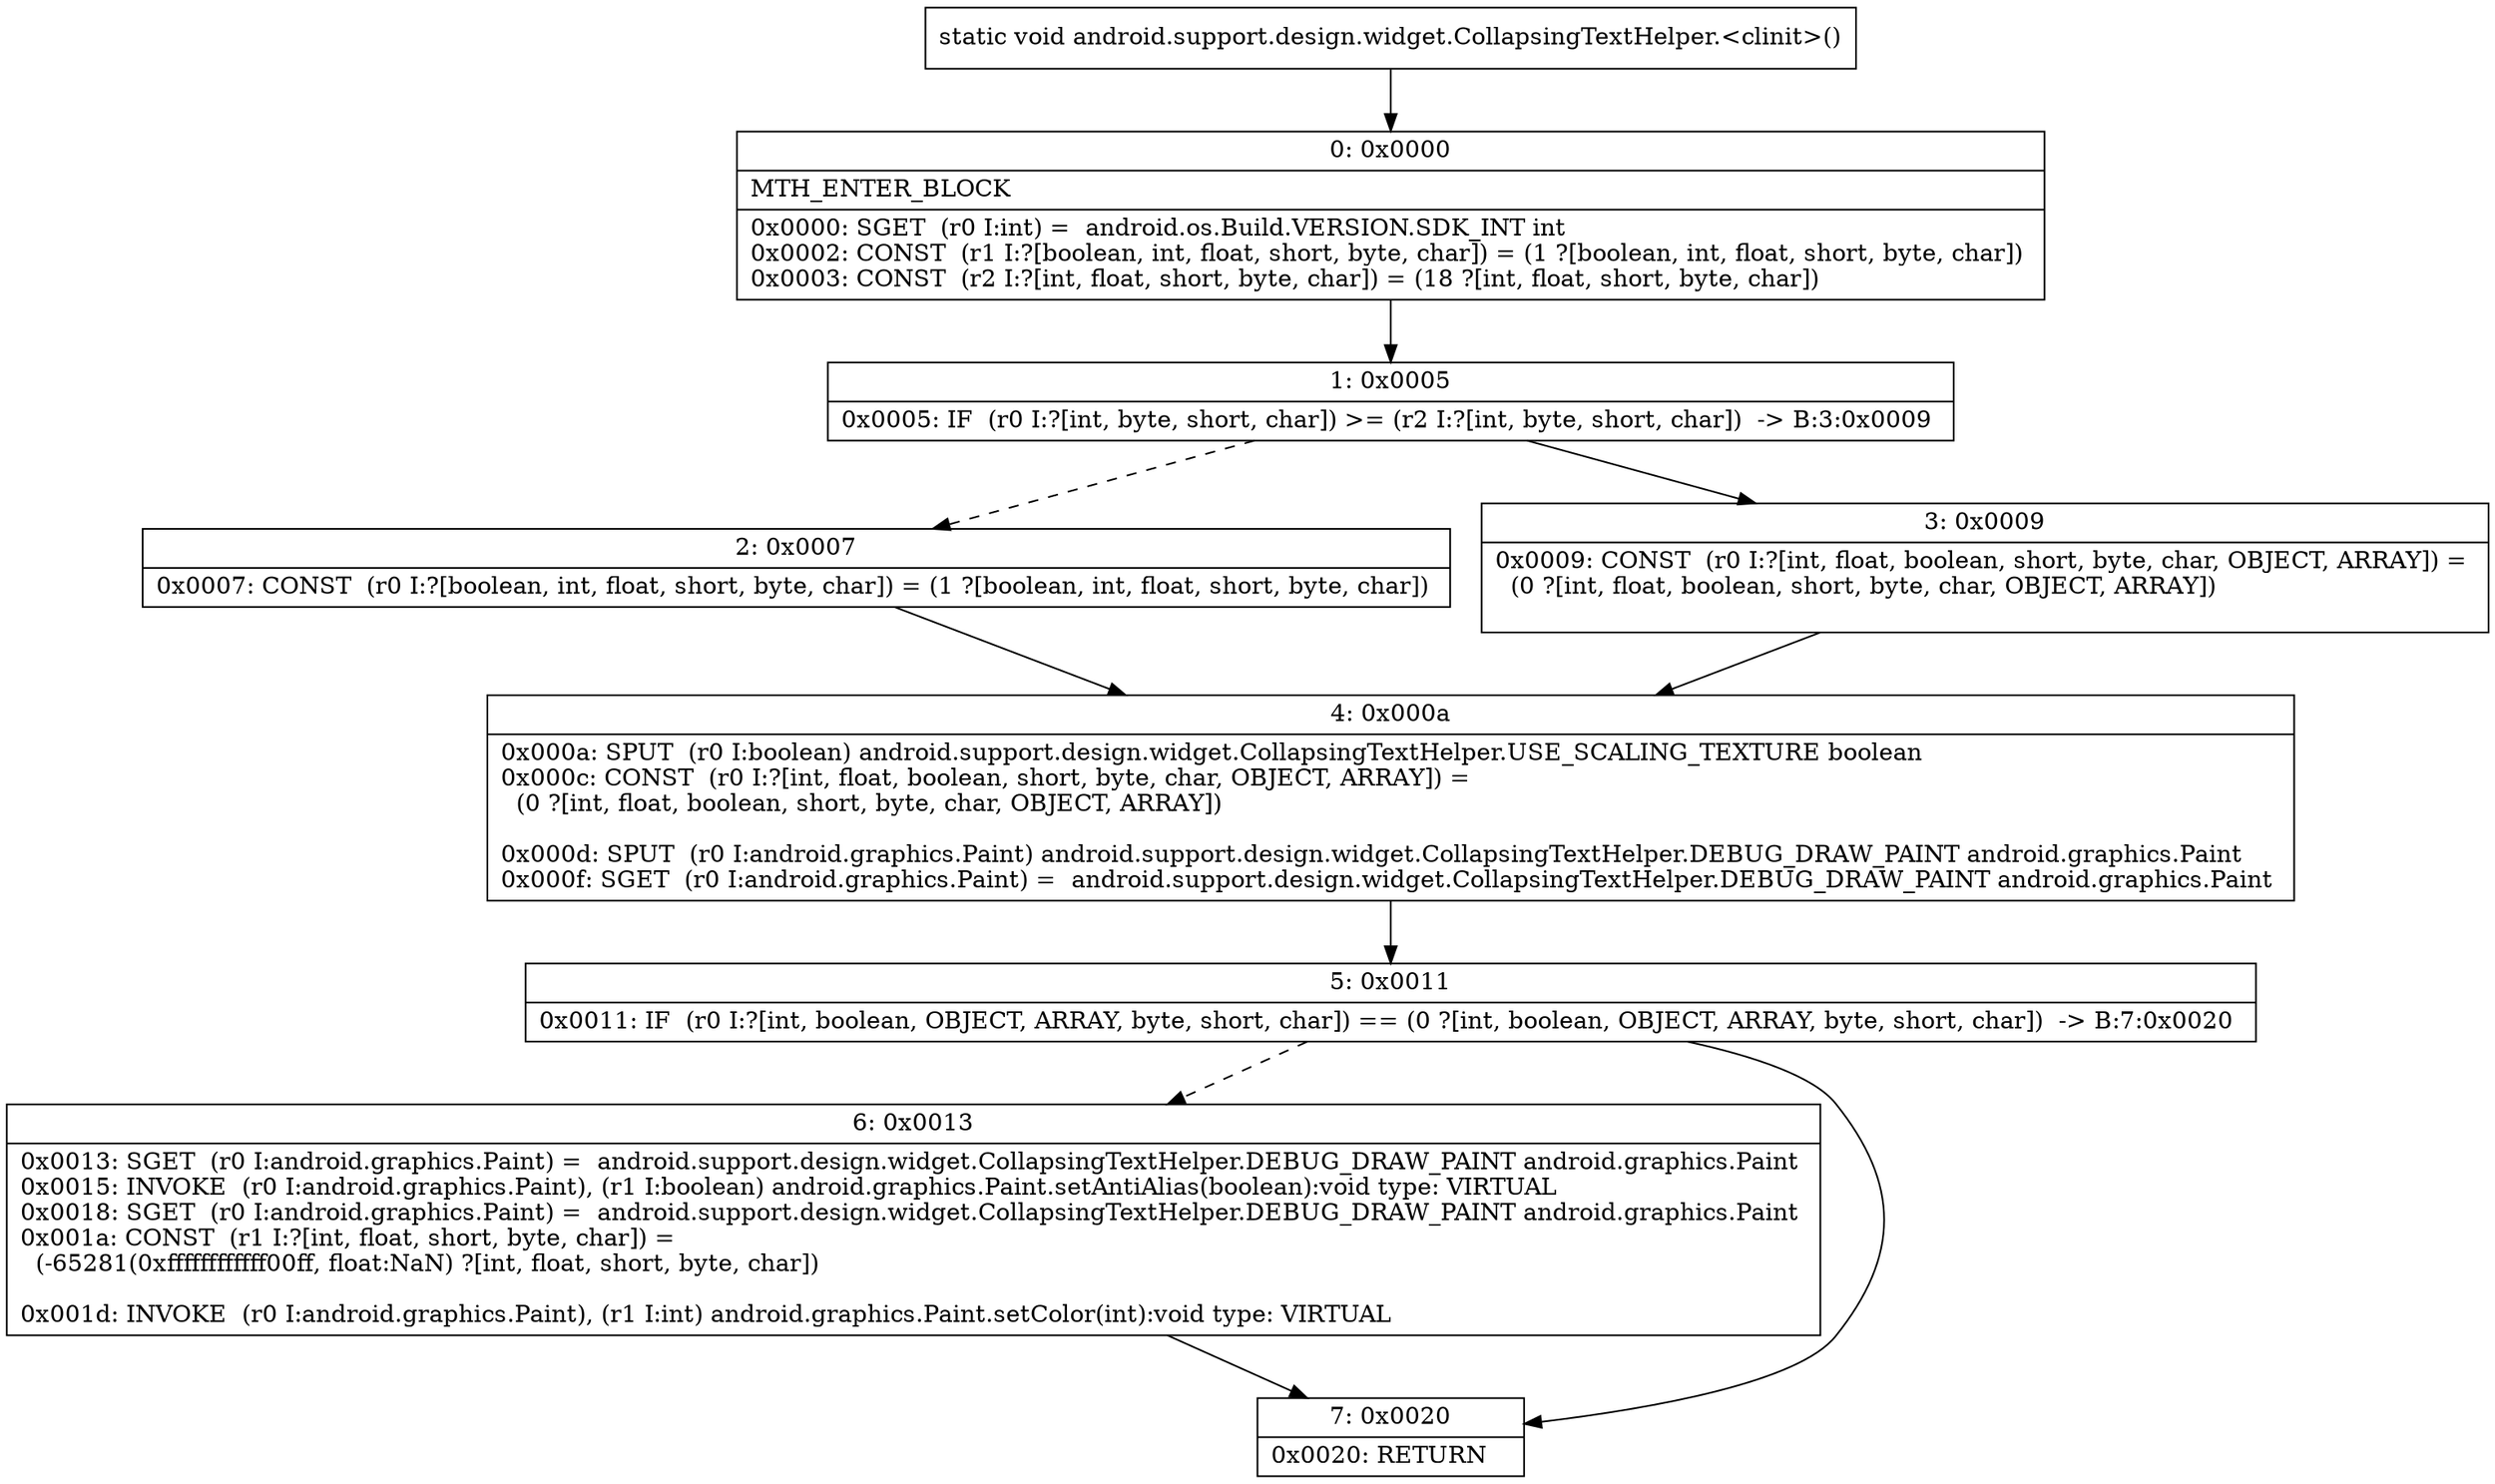 digraph "CFG forandroid.support.design.widget.CollapsingTextHelper.\<clinit\>()V" {
Node_0 [shape=record,label="{0\:\ 0x0000|MTH_ENTER_BLOCK\l|0x0000: SGET  (r0 I:int) =  android.os.Build.VERSION.SDK_INT int \l0x0002: CONST  (r1 I:?[boolean, int, float, short, byte, char]) = (1 ?[boolean, int, float, short, byte, char]) \l0x0003: CONST  (r2 I:?[int, float, short, byte, char]) = (18 ?[int, float, short, byte, char]) \l}"];
Node_1 [shape=record,label="{1\:\ 0x0005|0x0005: IF  (r0 I:?[int, byte, short, char]) \>= (r2 I:?[int, byte, short, char])  \-\> B:3:0x0009 \l}"];
Node_2 [shape=record,label="{2\:\ 0x0007|0x0007: CONST  (r0 I:?[boolean, int, float, short, byte, char]) = (1 ?[boolean, int, float, short, byte, char]) \l}"];
Node_3 [shape=record,label="{3\:\ 0x0009|0x0009: CONST  (r0 I:?[int, float, boolean, short, byte, char, OBJECT, ARRAY]) = \l  (0 ?[int, float, boolean, short, byte, char, OBJECT, ARRAY])\l \l}"];
Node_4 [shape=record,label="{4\:\ 0x000a|0x000a: SPUT  (r0 I:boolean) android.support.design.widget.CollapsingTextHelper.USE_SCALING_TEXTURE boolean \l0x000c: CONST  (r0 I:?[int, float, boolean, short, byte, char, OBJECT, ARRAY]) = \l  (0 ?[int, float, boolean, short, byte, char, OBJECT, ARRAY])\l \l0x000d: SPUT  (r0 I:android.graphics.Paint) android.support.design.widget.CollapsingTextHelper.DEBUG_DRAW_PAINT android.graphics.Paint \l0x000f: SGET  (r0 I:android.graphics.Paint) =  android.support.design.widget.CollapsingTextHelper.DEBUG_DRAW_PAINT android.graphics.Paint \l}"];
Node_5 [shape=record,label="{5\:\ 0x0011|0x0011: IF  (r0 I:?[int, boolean, OBJECT, ARRAY, byte, short, char]) == (0 ?[int, boolean, OBJECT, ARRAY, byte, short, char])  \-\> B:7:0x0020 \l}"];
Node_6 [shape=record,label="{6\:\ 0x0013|0x0013: SGET  (r0 I:android.graphics.Paint) =  android.support.design.widget.CollapsingTextHelper.DEBUG_DRAW_PAINT android.graphics.Paint \l0x0015: INVOKE  (r0 I:android.graphics.Paint), (r1 I:boolean) android.graphics.Paint.setAntiAlias(boolean):void type: VIRTUAL \l0x0018: SGET  (r0 I:android.graphics.Paint) =  android.support.design.widget.CollapsingTextHelper.DEBUG_DRAW_PAINT android.graphics.Paint \l0x001a: CONST  (r1 I:?[int, float, short, byte, char]) = \l  (\-65281(0xffffffffffff00ff, float:NaN) ?[int, float, short, byte, char])\l \l0x001d: INVOKE  (r0 I:android.graphics.Paint), (r1 I:int) android.graphics.Paint.setColor(int):void type: VIRTUAL \l}"];
Node_7 [shape=record,label="{7\:\ 0x0020|0x0020: RETURN   \l}"];
MethodNode[shape=record,label="{static void android.support.design.widget.CollapsingTextHelper.\<clinit\>() }"];
MethodNode -> Node_0;
Node_0 -> Node_1;
Node_1 -> Node_2[style=dashed];
Node_1 -> Node_3;
Node_2 -> Node_4;
Node_3 -> Node_4;
Node_4 -> Node_5;
Node_5 -> Node_6[style=dashed];
Node_5 -> Node_7;
Node_6 -> Node_7;
}

